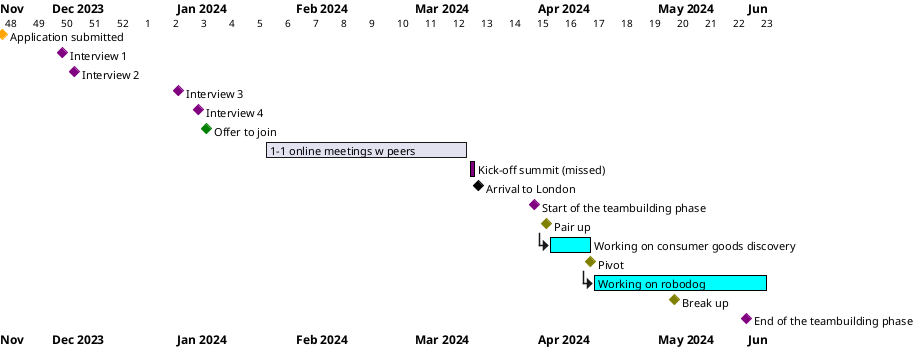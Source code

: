 @startgantt
printscale weekly

<style>
ganttDiagram {
  timeline {
    LineColor transparent
 }
}
</style>

Project starts 2023-11-27
[Application submitted] happens 2023-11-27
[Interview 1] happens 2023-12-12
[Interview 2] happens 2023-12-15
[Interview 3] happens 2024-01-10
[Interview 4] happens 2024-01-15
[Offer to join] happens 2024-01-17
[1-1 online meetings w peers] starts 2024-02-01
[1-1 online meetings w peers] ends 2024-03-22
[Kick-off summit (missed)] starts 2024-03-23
[Kick-off summit (missed)] ends 2024-03-24
[Arrival to London] happens 2024-03-25
[Start of the teambuilding phase] happens 2024-04-08
[Pair up] happens 2024-04-11
[Working on consumer goods discovery] starts at [Pair up]'s end
[Working on consumer goods discovery] ends 2024-04-22
[Pivot] happens at [Working on consumer goods discovery]'s end
[Working on robodog] starts at [Pivot]'s end
[Working on robodog] ends 2024-06-05
[Break up] happens on 2024-05-13
[End of the teambuilding phase] happens 2024-05-31

[Application submitted] is colored in Orange
[Interview 1] is colored in Purple
[Interview 2] is colored in Purple
[Interview 3] is colored in Purple
[Interview 4] is colored in Purple
[Offer to join] is colored in Green
[Kick-off summit (missed)] is colored in Purple/Black
[Start of the teambuilding phase] is colored in Purple
[End of the teambuilding phase] is colored in Purple
[Working on consumer goods discovery] is colored in Cyan/Black
[Working on robodog] is colored in Cyan/Black
[Pair up] is colored in Olive
[Pivot] is colored in Olive
[Break up] is colored in Olive

@endgantt
